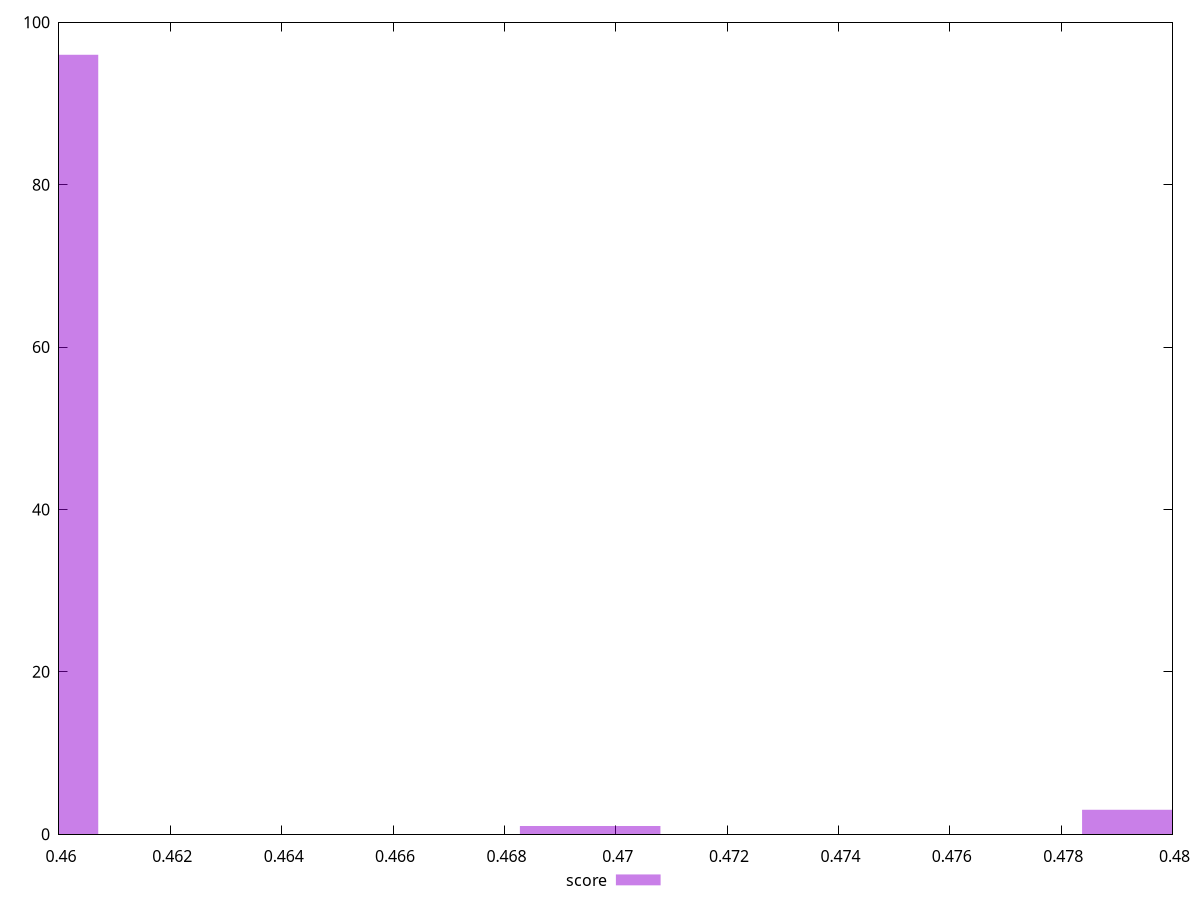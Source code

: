 reset

$score <<EOF
0.4695403573999309 1
0.4594427153053087 96
0.47963799949455305 3
EOF

set key outside below
set boxwidth 0.0025244105236555425
set xrange [0.46:0.48]
set yrange [0:100]
set trange [0:100]
set style fill transparent solid 0.5 noborder
set terminal svg size 640, 490 enhanced background rgb 'white'
set output "report_00018_2021-02-10T15-25-16.877Z/uses-rel-preload/samples/pages+cached+noadtech+nomedia+nocss/score/histogram.svg"

plot $score title "score" with boxes

reset
